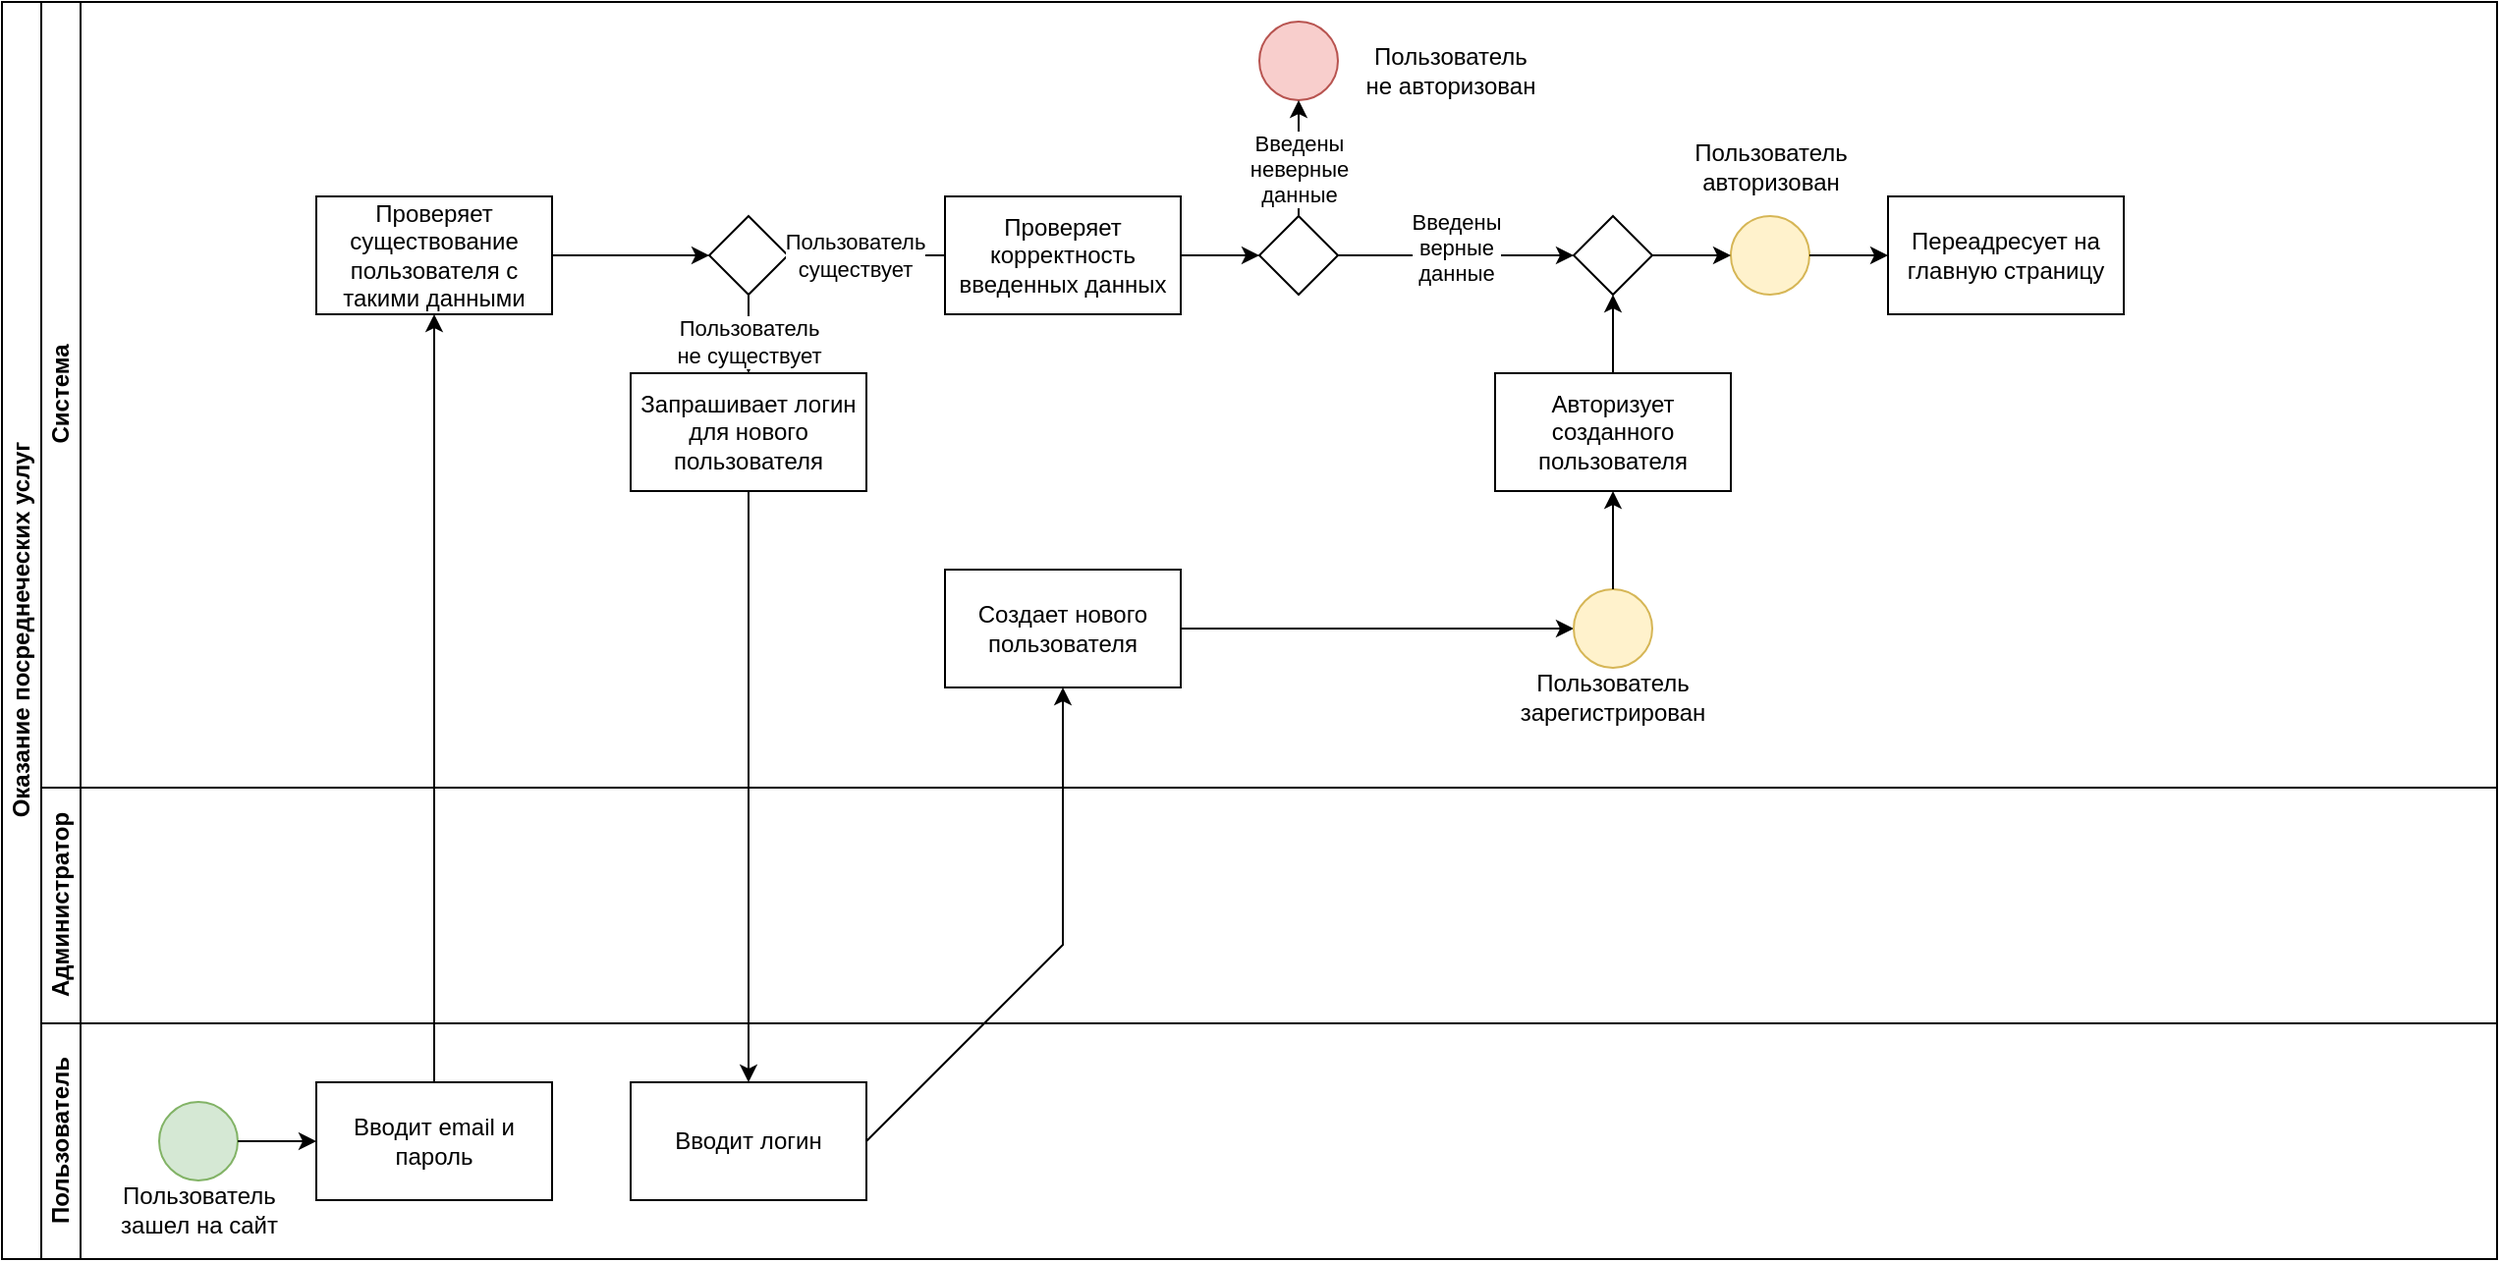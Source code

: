 <mxfile version="19.0.3" type="device"><diagram id="prtHgNgQTEPvFCAcTncT" name="Page-1"><mxGraphModel dx="1203" dy="1998" grid="1" gridSize="10" guides="1" tooltips="1" connect="1" arrows="1" fold="1" page="1" pageScale="1" pageWidth="827" pageHeight="1169" math="0" shadow="0"><root><mxCell id="0"/><mxCell id="1" parent="0"/><mxCell id="dNxyNK7c78bLwvsdeMH5-19" value="Оказание посреднеческих услуг" style="swimlane;html=1;childLayout=stackLayout;resizeParent=1;resizeParentMax=0;horizontal=0;startSize=20;horizontalStack=0;" parent="1" vertex="1"><mxGeometry x="120" y="-10" width="1270" height="640" as="geometry"/></mxCell><mxCell id="dNxyNK7c78bLwvsdeMH5-20" value="Система" style="swimlane;html=1;startSize=20;horizontal=0;" parent="dNxyNK7c78bLwvsdeMH5-19" vertex="1"><mxGeometry x="20" width="1250" height="400" as="geometry"/></mxCell><mxCell id="So8RNjy8bxETktM4FtSN-6" value="Проверяет существование пользователя с такими данными" style="rounded=0;whiteSpace=wrap;html=1;fontFamily=Helvetica;fontSize=12;fontColor=#000000;align=center;" vertex="1" parent="dNxyNK7c78bLwvsdeMH5-20"><mxGeometry x="140" y="99" width="120" height="60" as="geometry"/></mxCell><mxCell id="dNxyNK7c78bLwvsdeMH5-28" value="" style="rhombus;whiteSpace=wrap;html=1;fontFamily=Helvetica;fontSize=12;fontColor=#000000;align=center;" parent="dNxyNK7c78bLwvsdeMH5-20" vertex="1"><mxGeometry x="340" y="109" width="40" height="40" as="geometry"/></mxCell><mxCell id="So8RNjy8bxETktM4FtSN-7" value="" style="endArrow=classic;html=1;rounded=0;entryX=0;entryY=0.5;entryDx=0;entryDy=0;exitX=1;exitY=0.5;exitDx=0;exitDy=0;" edge="1" parent="dNxyNK7c78bLwvsdeMH5-20" target="dNxyNK7c78bLwvsdeMH5-28"><mxGeometry width="50" height="50" relative="1" as="geometry"><mxPoint x="260" y="129" as="sourcePoint"/><mxPoint x="420" y="139" as="targetPoint"/></mxGeometry></mxCell><mxCell id="So8RNjy8bxETktM4FtSN-9" value="Переадресует на главную страницу" style="rounded=0;whiteSpace=wrap;html=1;fontFamily=Helvetica;fontSize=12;fontColor=#000000;align=center;" vertex="1" parent="dNxyNK7c78bLwvsdeMH5-20"><mxGeometry x="940" y="99" width="120" height="60" as="geometry"/></mxCell><mxCell id="So8RNjy8bxETktM4FtSN-12" value="Запрашивает логин для нового пользователя" style="rounded=0;whiteSpace=wrap;html=1;" vertex="1" parent="dNxyNK7c78bLwvsdeMH5-20"><mxGeometry x="300" y="189" width="120" height="60" as="geometry"/></mxCell><mxCell id="So8RNjy8bxETktM4FtSN-13" value="" style="endArrow=classic;html=1;rounded=0;entryX=0.5;entryY=0;entryDx=0;entryDy=0;exitX=0.5;exitY=1;exitDx=0;exitDy=0;" edge="1" parent="dNxyNK7c78bLwvsdeMH5-20" source="dNxyNK7c78bLwvsdeMH5-28" target="So8RNjy8bxETktM4FtSN-12"><mxGeometry width="50" height="50" relative="1" as="geometry"><mxPoint x="320" y="419" as="sourcePoint"/><mxPoint x="370" y="369" as="targetPoint"/></mxGeometry></mxCell><mxCell id="So8RNjy8bxETktM4FtSN-31" value="Пользователь&lt;br&gt;не существует" style="edgeLabel;html=1;align=center;verticalAlign=middle;resizable=0;points=[];" vertex="1" connectable="0" parent="So8RNjy8bxETktM4FtSN-13"><mxGeometry x="0.2" relative="1" as="geometry"><mxPoint as="offset"/></mxGeometry></mxCell><mxCell id="So8RNjy8bxETktM4FtSN-15" value="" style="ellipse;whiteSpace=wrap;html=1;fillColor=#fff2cc;strokeColor=#d6b656;" vertex="1" parent="dNxyNK7c78bLwvsdeMH5-20"><mxGeometry x="860" y="109" width="40" height="40" as="geometry"/></mxCell><mxCell id="So8RNjy8bxETktM4FtSN-16" value="Пользователь &lt;br&gt;авторизован" style="text;html=1;strokeColor=none;fillColor=none;align=center;verticalAlign=middle;whiteSpace=wrap;rounded=0;" vertex="1" parent="dNxyNK7c78bLwvsdeMH5-20"><mxGeometry x="832.5" y="69" width="95" height="30" as="geometry"/></mxCell><mxCell id="So8RNjy8bxETktM4FtSN-17" value="" style="endArrow=classic;html=1;rounded=0;entryX=0;entryY=0.5;entryDx=0;entryDy=0;exitX=1;exitY=0.5;exitDx=0;exitDy=0;" edge="1" parent="dNxyNK7c78bLwvsdeMH5-20" source="So8RNjy8bxETktM4FtSN-15" target="So8RNjy8bxETktM4FtSN-9"><mxGeometry width="50" height="50" relative="1" as="geometry"><mxPoint x="647.5" y="249" as="sourcePoint"/><mxPoint x="697.5" y="199" as="targetPoint"/></mxGeometry></mxCell><mxCell id="So8RNjy8bxETktM4FtSN-20" value="Создает нового пользователя" style="rounded=0;whiteSpace=wrap;html=1;" vertex="1" parent="dNxyNK7c78bLwvsdeMH5-20"><mxGeometry x="460" y="289" width="120" height="60" as="geometry"/></mxCell><mxCell id="So8RNjy8bxETktM4FtSN-22" value="Авторизует созданного пользователя" style="rounded=0;whiteSpace=wrap;html=1;" vertex="1" parent="dNxyNK7c78bLwvsdeMH5-20"><mxGeometry x="740" y="189" width="120" height="60" as="geometry"/></mxCell><mxCell id="So8RNjy8bxETktM4FtSN-23" value="" style="rhombus;whiteSpace=wrap;html=1;fontFamily=Helvetica;fontSize=12;fontColor=#000000;align=center;" vertex="1" parent="dNxyNK7c78bLwvsdeMH5-20"><mxGeometry x="780" y="109" width="40" height="40" as="geometry"/></mxCell><mxCell id="So8RNjy8bxETktM4FtSN-24" value="" style="endArrow=none;html=1;rounded=0;exitX=1;exitY=0.5;exitDx=0;exitDy=0;entryX=0;entryY=0.5;entryDx=0;entryDy=0;" edge="1" parent="dNxyNK7c78bLwvsdeMH5-20" source="dNxyNK7c78bLwvsdeMH5-28" target="So8RNjy8bxETktM4FtSN-32"><mxGeometry width="50" height="50" relative="1" as="geometry"><mxPoint x="520" y="249" as="sourcePoint"/><mxPoint x="750" y="249" as="targetPoint"/></mxGeometry></mxCell><mxCell id="So8RNjy8bxETktM4FtSN-26" value="Пользователь&lt;br&gt;существует" style="edgeLabel;html=1;align=center;verticalAlign=middle;resizable=0;points=[];" vertex="1" connectable="0" parent="So8RNjy8bxETktM4FtSN-24"><mxGeometry x="0.351" y="-1" relative="1" as="geometry"><mxPoint x="-20" y="-1" as="offset"/></mxGeometry></mxCell><mxCell id="So8RNjy8bxETktM4FtSN-29" value="" style="endArrow=classic;html=1;rounded=0;exitX=1;exitY=0.5;exitDx=0;exitDy=0;entryX=0;entryY=0.5;entryDx=0;entryDy=0;" edge="1" parent="dNxyNK7c78bLwvsdeMH5-20" source="So8RNjy8bxETktM4FtSN-20" target="So8RNjy8bxETktM4FtSN-3"><mxGeometry width="50" height="50" relative="1" as="geometry"><mxPoint x="630" y="319" as="sourcePoint"/><mxPoint x="680" y="269" as="targetPoint"/></mxGeometry></mxCell><mxCell id="So8RNjy8bxETktM4FtSN-30" value="" style="endArrow=classic;html=1;rounded=0;entryX=0.5;entryY=1;entryDx=0;entryDy=0;exitX=0.5;exitY=0;exitDx=0;exitDy=0;" edge="1" parent="dNxyNK7c78bLwvsdeMH5-20" source="So8RNjy8bxETktM4FtSN-22" target="So8RNjy8bxETktM4FtSN-23"><mxGeometry width="50" height="50" relative="1" as="geometry"><mxPoint x="610" y="309" as="sourcePoint"/><mxPoint x="660" y="259" as="targetPoint"/></mxGeometry></mxCell><mxCell id="So8RNjy8bxETktM4FtSN-32" value="Проверяет корректность введенных данных" style="rounded=0;whiteSpace=wrap;html=1;" vertex="1" parent="dNxyNK7c78bLwvsdeMH5-20"><mxGeometry x="460" y="99" width="120" height="60" as="geometry"/></mxCell><mxCell id="So8RNjy8bxETktM4FtSN-3" value="" style="ellipse;whiteSpace=wrap;html=1;fillColor=#fff2cc;strokeColor=#d6b656;" vertex="1" parent="dNxyNK7c78bLwvsdeMH5-20"><mxGeometry x="780" y="299" width="40" height="40" as="geometry"/></mxCell><mxCell id="So8RNjy8bxETktM4FtSN-5" value="Пользователь зарегистрирован" style="text;html=1;strokeColor=none;fillColor=none;align=center;verticalAlign=middle;whiteSpace=wrap;rounded=0;" vertex="1" parent="dNxyNK7c78bLwvsdeMH5-20"><mxGeometry x="725" y="339" width="150" height="30" as="geometry"/></mxCell><mxCell id="So8RNjy8bxETktM4FtSN-33" value="" style="endArrow=classic;html=1;rounded=0;entryX=0.5;entryY=1;entryDx=0;entryDy=0;exitX=0.5;exitY=0;exitDx=0;exitDy=0;" edge="1" parent="dNxyNK7c78bLwvsdeMH5-20" source="So8RNjy8bxETktM4FtSN-3" target="So8RNjy8bxETktM4FtSN-22"><mxGeometry width="50" height="50" relative="1" as="geometry"><mxPoint x="760" y="349" as="sourcePoint"/><mxPoint x="810" y="299" as="targetPoint"/></mxGeometry></mxCell><mxCell id="So8RNjy8bxETktM4FtSN-34" value="" style="rhombus;whiteSpace=wrap;html=1;fontFamily=Helvetica;fontSize=12;fontColor=#000000;align=center;" vertex="1" parent="dNxyNK7c78bLwvsdeMH5-20"><mxGeometry x="620" y="109" width="40" height="40" as="geometry"/></mxCell><mxCell id="So8RNjy8bxETktM4FtSN-36" value="" style="endArrow=classic;html=1;rounded=0;entryX=0;entryY=0.5;entryDx=0;entryDy=0;exitX=1;exitY=0.5;exitDx=0;exitDy=0;" edge="1" parent="dNxyNK7c78bLwvsdeMH5-20" source="So8RNjy8bxETktM4FtSN-32" target="So8RNjy8bxETktM4FtSN-34"><mxGeometry width="50" height="50" relative="1" as="geometry"><mxPoint x="550" y="269" as="sourcePoint"/><mxPoint x="600" y="219" as="targetPoint"/></mxGeometry></mxCell><mxCell id="So8RNjy8bxETktM4FtSN-37" value="" style="endArrow=classic;html=1;rounded=0;entryX=0;entryY=0.5;entryDx=0;entryDy=0;exitX=1;exitY=0.5;exitDx=0;exitDy=0;" edge="1" parent="dNxyNK7c78bLwvsdeMH5-20" source="So8RNjy8bxETktM4FtSN-34" target="So8RNjy8bxETktM4FtSN-23"><mxGeometry width="50" height="50" relative="1" as="geometry"><mxPoint x="700" y="179" as="sourcePoint"/><mxPoint x="750" y="129" as="targetPoint"/></mxGeometry></mxCell><mxCell id="So8RNjy8bxETktM4FtSN-38" value="Введены&lt;br&gt;верные&lt;br&gt;данные" style="edgeLabel;html=1;align=center;verticalAlign=middle;resizable=0;points=[];" vertex="1" connectable="0" parent="So8RNjy8bxETktM4FtSN-37"><mxGeometry x="-0.225" y="4" relative="1" as="geometry"><mxPoint x="13" as="offset"/></mxGeometry></mxCell><mxCell id="So8RNjy8bxETktM4FtSN-39" value="" style="endArrow=classic;html=1;rounded=0;entryX=0;entryY=0.5;entryDx=0;entryDy=0;exitX=1;exitY=0.5;exitDx=0;exitDy=0;" edge="1" parent="dNxyNK7c78bLwvsdeMH5-20" source="So8RNjy8bxETktM4FtSN-23" target="So8RNjy8bxETktM4FtSN-15"><mxGeometry width="50" height="50" relative="1" as="geometry"><mxPoint x="840" y="319" as="sourcePoint"/><mxPoint x="890" y="269" as="targetPoint"/></mxGeometry></mxCell><mxCell id="So8RNjy8bxETktM4FtSN-40" value="" style="ellipse;whiteSpace=wrap;html=1;fillColor=#f8cecc;strokeColor=#b85450;" vertex="1" parent="dNxyNK7c78bLwvsdeMH5-20"><mxGeometry x="620" y="10" width="40" height="40" as="geometry"/></mxCell><mxCell id="So8RNjy8bxETktM4FtSN-41" value="" style="endArrow=classic;html=1;rounded=0;entryX=0.5;entryY=1;entryDx=0;entryDy=0;exitX=0.5;exitY=0;exitDx=0;exitDy=0;" edge="1" parent="dNxyNK7c78bLwvsdeMH5-20" source="So8RNjy8bxETktM4FtSN-34" target="So8RNjy8bxETktM4FtSN-40"><mxGeometry width="50" height="50" relative="1" as="geometry"><mxPoint x="570" y="250" as="sourcePoint"/><mxPoint x="620" y="200" as="targetPoint"/></mxGeometry></mxCell><mxCell id="So8RNjy8bxETktM4FtSN-42" value="Введены &lt;br&gt;неверные &lt;br&gt;данные" style="edgeLabel;html=1;align=center;verticalAlign=middle;resizable=0;points=[];" vertex="1" connectable="0" parent="So8RNjy8bxETktM4FtSN-41"><mxGeometry x="-0.503" y="2" relative="1" as="geometry"><mxPoint x="2" y="-10" as="offset"/></mxGeometry></mxCell><mxCell id="So8RNjy8bxETktM4FtSN-43" value="Пользователь &lt;br&gt;не авторизован" style="text;html=1;strokeColor=none;fillColor=none;align=center;verticalAlign=middle;whiteSpace=wrap;rounded=0;" vertex="1" parent="dNxyNK7c78bLwvsdeMH5-20"><mxGeometry x="670" y="20" width="95" height="30" as="geometry"/></mxCell><mxCell id="dNxyNK7c78bLwvsdeMH5-21" value="Администратор" style="swimlane;html=1;startSize=20;horizontal=0;" parent="dNxyNK7c78bLwvsdeMH5-19" vertex="1"><mxGeometry x="20" y="400" width="1250" height="120" as="geometry"/></mxCell><mxCell id="dNxyNK7c78bLwvsdeMH5-22" value="Пользователь" style="swimlane;html=1;startSize=20;horizontal=0;" parent="dNxyNK7c78bLwvsdeMH5-19" vertex="1"><mxGeometry x="20" y="520" width="1250" height="120" as="geometry"/></mxCell><mxCell id="dNxyNK7c78bLwvsdeMH5-23" value="" style="ellipse;whiteSpace=wrap;html=1;fillColor=#d5e8d4;strokeColor=#82b366;" parent="dNxyNK7c78bLwvsdeMH5-22" vertex="1"><mxGeometry x="60" y="40" width="40" height="40" as="geometry"/></mxCell><mxCell id="So8RNjy8bxETktM4FtSN-1" value="Пользователь &lt;br&gt;зашел на сайт" style="text;html=1;strokeColor=none;fillColor=none;align=center;verticalAlign=middle;whiteSpace=wrap;rounded=0;" vertex="1" parent="dNxyNK7c78bLwvsdeMH5-22"><mxGeometry x="32.5" y="80" width="95" height="30" as="geometry"/></mxCell><mxCell id="dNxyNK7c78bLwvsdeMH5-24" value="Вводит email и пароль" style="rounded=0;whiteSpace=wrap;html=1;fontFamily=Helvetica;fontSize=12;fontColor=#000000;align=center;" parent="dNxyNK7c78bLwvsdeMH5-22" vertex="1"><mxGeometry x="140" y="30" width="120" height="60" as="geometry"/></mxCell><mxCell id="So8RNjy8bxETktM4FtSN-2" value="" style="endArrow=classic;html=1;rounded=0;entryX=0;entryY=0.5;entryDx=0;entryDy=0;exitX=1;exitY=0.5;exitDx=0;exitDy=0;" edge="1" parent="dNxyNK7c78bLwvsdeMH5-22" source="dNxyNK7c78bLwvsdeMH5-23" target="dNxyNK7c78bLwvsdeMH5-24"><mxGeometry width="50" height="50" relative="1" as="geometry"><mxPoint x="150" y="190" as="sourcePoint"/><mxPoint x="200" y="140" as="targetPoint"/></mxGeometry></mxCell><mxCell id="So8RNjy8bxETktM4FtSN-14" value="Вводит логин" style="rounded=0;whiteSpace=wrap;html=1;" vertex="1" parent="dNxyNK7c78bLwvsdeMH5-22"><mxGeometry x="300" y="30" width="120" height="60" as="geometry"/></mxCell><mxCell id="So8RNjy8bxETktM4FtSN-10" value="" style="endArrow=classic;html=1;rounded=0;entryX=0.5;entryY=1;entryDx=0;entryDy=0;exitX=0.5;exitY=0;exitDx=0;exitDy=0;" edge="1" parent="dNxyNK7c78bLwvsdeMH5-19" source="dNxyNK7c78bLwvsdeMH5-24" target="So8RNjy8bxETktM4FtSN-6"><mxGeometry width="50" height="50" relative="1" as="geometry"><mxPoint x="190" y="450" as="sourcePoint"/><mxPoint x="240" y="400" as="targetPoint"/></mxGeometry></mxCell><mxCell id="So8RNjy8bxETktM4FtSN-19" value="" style="endArrow=classic;html=1;rounded=0;exitX=0.5;exitY=1;exitDx=0;exitDy=0;entryX=0.5;entryY=0;entryDx=0;entryDy=0;" edge="1" parent="dNxyNK7c78bLwvsdeMH5-19" source="So8RNjy8bxETktM4FtSN-12" target="So8RNjy8bxETktM4FtSN-14"><mxGeometry width="50" height="50" relative="1" as="geometry"><mxPoint x="380" y="270" as="sourcePoint"/><mxPoint x="430" y="220" as="targetPoint"/></mxGeometry></mxCell><mxCell id="So8RNjy8bxETktM4FtSN-28" value="" style="endArrow=classic;html=1;rounded=0;exitX=1;exitY=0.5;exitDx=0;exitDy=0;entryX=0.5;entryY=1;entryDx=0;entryDy=0;" edge="1" parent="dNxyNK7c78bLwvsdeMH5-19" source="So8RNjy8bxETktM4FtSN-14" target="So8RNjy8bxETktM4FtSN-20"><mxGeometry width="50" height="50" relative="1" as="geometry"><mxPoint x="500" y="350" as="sourcePoint"/><mxPoint x="550" y="300" as="targetPoint"/><Array as="points"><mxPoint x="540" y="480"/></Array></mxGeometry></mxCell></root></mxGraphModel></diagram></mxfile>